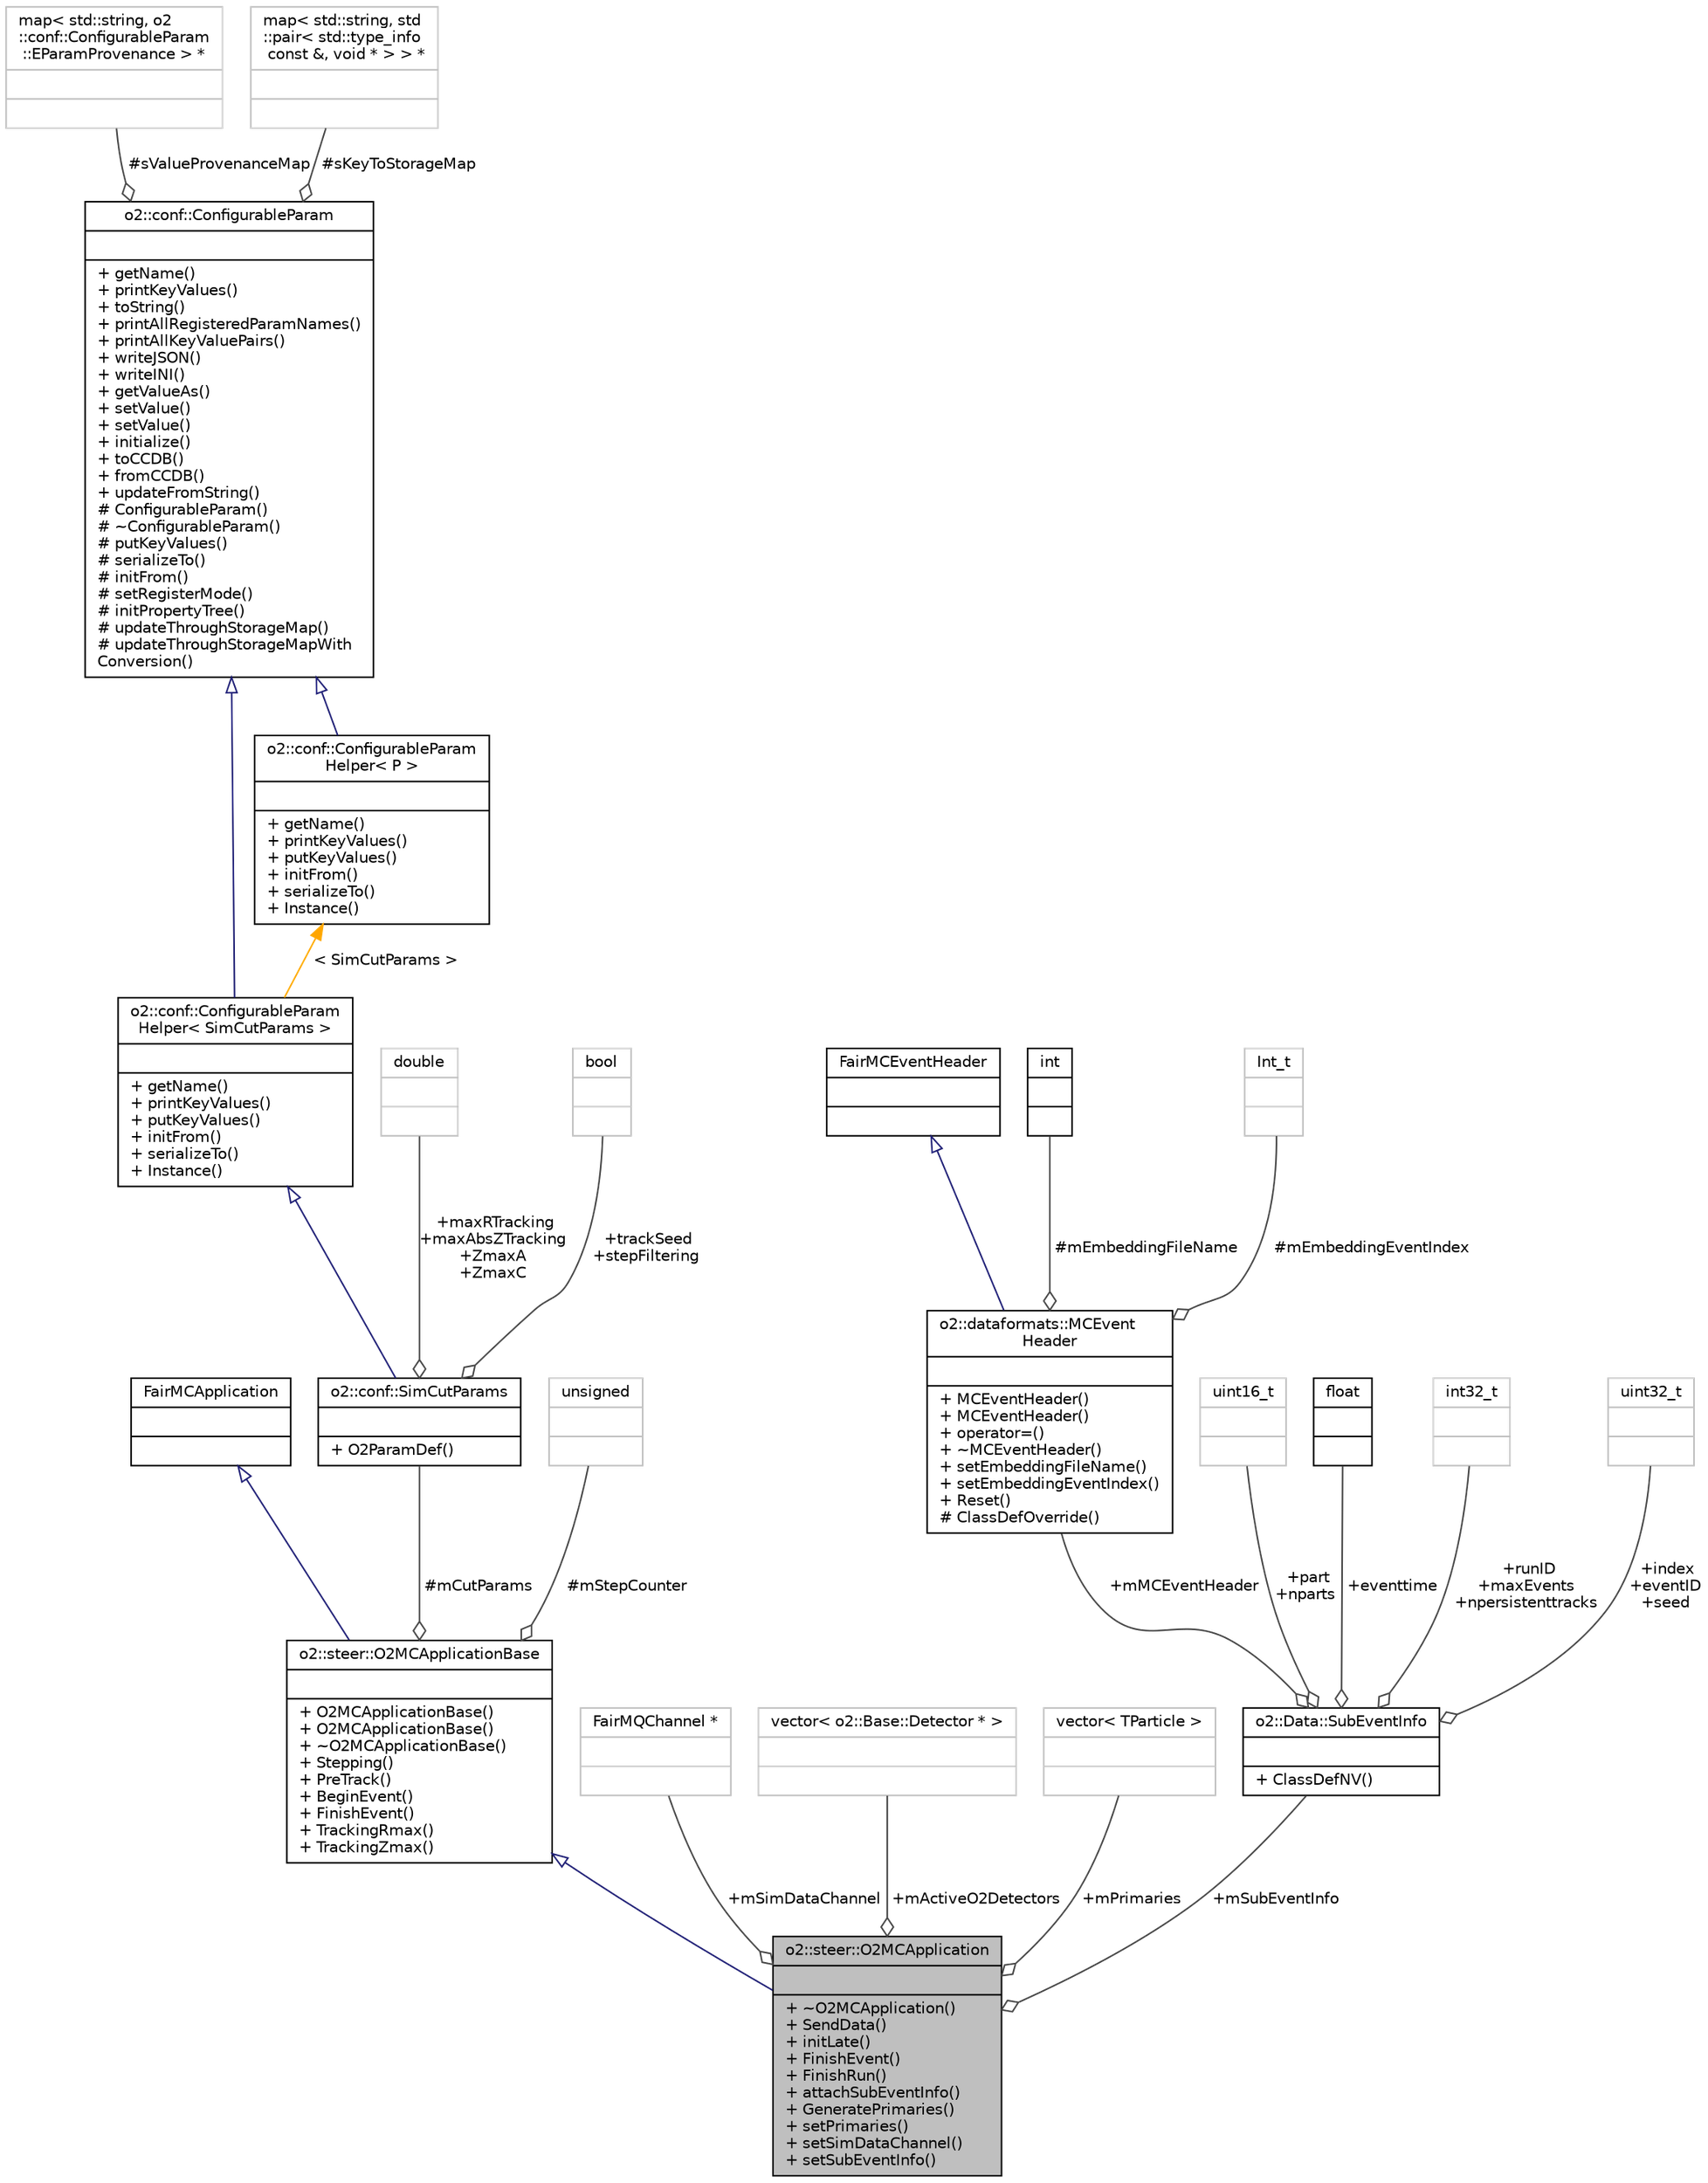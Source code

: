digraph "o2::steer::O2MCApplication"
{
 // INTERACTIVE_SVG=YES
  bgcolor="transparent";
  edge [fontname="Helvetica",fontsize="10",labelfontname="Helvetica",labelfontsize="10"];
  node [fontname="Helvetica",fontsize="10",shape=record];
  Node1 [label="{o2::steer::O2MCApplication\n||+ ~O2MCApplication()\l+ SendData()\l+ initLate()\l+ FinishEvent()\l+ FinishRun()\l+ attachSubEventInfo()\l+ GeneratePrimaries()\l+ setPrimaries()\l+ setSimDataChannel()\l+ setSubEventInfo()\l}",height=0.2,width=0.4,color="black", fillcolor="grey75", style="filled" fontcolor="black"];
  Node2 -> Node1 [dir="back",color="midnightblue",fontsize="10",style="solid",arrowtail="onormal",fontname="Helvetica"];
  Node2 [label="{o2::steer::O2MCApplicationBase\n||+ O2MCApplicationBase()\l+ O2MCApplicationBase()\l+ ~O2MCApplicationBase()\l+ Stepping()\l+ PreTrack()\l+ BeginEvent()\l+ FinishEvent()\l+ TrackingRmax()\l+ TrackingZmax()\l}",height=0.2,width=0.4,color="black",URL="$d8/d15/classo2_1_1steer_1_1O2MCApplicationBase.html"];
  Node3 -> Node2 [dir="back",color="midnightblue",fontsize="10",style="solid",arrowtail="onormal",fontname="Helvetica"];
  Node3 [label="{FairMCApplication\n||}",height=0.2,width=0.4,color="black",URL="$d8/def/classFairMCApplication.html"];
  Node4 -> Node2 [color="grey25",fontsize="10",style="solid",label=" #mCutParams" ,arrowhead="odiamond",fontname="Helvetica"];
  Node4 [label="{o2::conf::SimCutParams\n||+ O2ParamDef()\l}",height=0.2,width=0.4,color="black",URL="$d7/d2f/structo2_1_1conf_1_1SimCutParams.html"];
  Node5 -> Node4 [dir="back",color="midnightblue",fontsize="10",style="solid",arrowtail="onormal",fontname="Helvetica"];
  Node5 [label="{o2::conf::ConfigurableParam\lHelper\< SimCutParams \>\n||+ getName()\l+ printKeyValues()\l+ putKeyValues()\l+ initFrom()\l+ serializeTo()\l+ Instance()\l}",height=0.2,width=0.4,color="black",URL="$d7/d50/classo2_1_1conf_1_1ConfigurableParamHelper.html"];
  Node6 -> Node5 [dir="back",color="midnightblue",fontsize="10",style="solid",arrowtail="onormal",fontname="Helvetica"];
  Node6 [label="{o2::conf::ConfigurableParam\n||+ getName()\l+ printKeyValues()\l+ toString()\l+ printAllRegisteredParamNames()\l+ printAllKeyValuePairs()\l+ writeJSON()\l+ writeINI()\l+ getValueAs()\l+ setValue()\l+ setValue()\l+ initialize()\l+ toCCDB()\l+ fromCCDB()\l+ updateFromString()\l# ConfigurableParam()\l# ~ConfigurableParam()\l# putKeyValues()\l# serializeTo()\l# initFrom()\l# setRegisterMode()\l# initPropertyTree()\l# updateThroughStorageMap()\l# updateThroughStorageMapWith\lConversion()\l}",height=0.2,width=0.4,color="black",URL="$d6/d14/classo2_1_1conf_1_1ConfigurableParam.html"];
  Node7 -> Node6 [color="grey25",fontsize="10",style="solid",label=" #sValueProvenanceMap" ,arrowhead="odiamond",fontname="Helvetica"];
  Node7 [label="{map\< std::string, o2\l::conf::ConfigurableParam\l::EParamProvenance \> *\n||}",height=0.2,width=0.4,color="grey75"];
  Node8 -> Node6 [color="grey25",fontsize="10",style="solid",label=" #sKeyToStorageMap" ,arrowhead="odiamond",fontname="Helvetica"];
  Node8 [label="{map\< std::string, std\l::pair\< std::type_info\l const &, void * \> \> *\n||}",height=0.2,width=0.4,color="grey75"];
  Node9 -> Node5 [dir="back",color="orange",fontsize="10",style="solid",label=" \< SimCutParams \>" ,fontname="Helvetica"];
  Node9 [label="{o2::conf::ConfigurableParam\lHelper\< P \>\n||+ getName()\l+ printKeyValues()\l+ putKeyValues()\l+ initFrom()\l+ serializeTo()\l+ Instance()\l}",height=0.2,width=0.4,color="black",URL="$d7/d50/classo2_1_1conf_1_1ConfigurableParamHelper.html"];
  Node6 -> Node9 [dir="back",color="midnightblue",fontsize="10",style="solid",arrowtail="onormal",fontname="Helvetica"];
  Node10 -> Node4 [color="grey25",fontsize="10",style="solid",label=" +maxRTracking\n+maxAbsZTracking\n+ZmaxA\n+ZmaxC" ,arrowhead="odiamond",fontname="Helvetica"];
  Node10 [label="{double\n||}",height=0.2,width=0.4,color="grey75"];
  Node11 -> Node4 [color="grey25",fontsize="10",style="solid",label=" +trackSeed\n+stepFiltering" ,arrowhead="odiamond",fontname="Helvetica"];
  Node11 [label="{bool\n||}",height=0.2,width=0.4,color="grey75"];
  Node12 -> Node2 [color="grey25",fontsize="10",style="solid",label=" #mStepCounter" ,arrowhead="odiamond",fontname="Helvetica"];
  Node12 [label="{unsigned\n||}",height=0.2,width=0.4,color="grey75"];
  Node13 -> Node1 [color="grey25",fontsize="10",style="solid",label=" +mSimDataChannel" ,arrowhead="odiamond",fontname="Helvetica"];
  Node13 [label="{FairMQChannel *\n||}",height=0.2,width=0.4,color="grey75"];
  Node14 -> Node1 [color="grey25",fontsize="10",style="solid",label=" +mActiveO2Detectors" ,arrowhead="odiamond",fontname="Helvetica"];
  Node14 [label="{vector\< o2::Base::Detector * \>\n||}",height=0.2,width=0.4,color="grey75"];
  Node15 -> Node1 [color="grey25",fontsize="10",style="solid",label=" +mPrimaries" ,arrowhead="odiamond",fontname="Helvetica"];
  Node15 [label="{vector\< TParticle \>\n||}",height=0.2,width=0.4,color="grey75"];
  Node16 -> Node1 [color="grey25",fontsize="10",style="solid",label=" +mSubEventInfo" ,arrowhead="odiamond",fontname="Helvetica"];
  Node16 [label="{o2::Data::SubEventInfo\n||+ ClassDefNV()\l}",height=0.2,width=0.4,color="black",URL="$d8/dff/structo2_1_1Data_1_1SubEventInfo.html"];
  Node17 -> Node16 [color="grey25",fontsize="10",style="solid",label=" +mMCEventHeader" ,arrowhead="odiamond",fontname="Helvetica"];
  Node17 [label="{o2::dataformats::MCEvent\lHeader\n||+ MCEventHeader()\l+ MCEventHeader()\l+ operator=()\l+ ~MCEventHeader()\l+ setEmbeddingFileName()\l+ setEmbeddingEventIndex()\l+ Reset()\l# ClassDefOverride()\l}",height=0.2,width=0.4,color="black",URL="$d4/db1/classo2_1_1dataformats_1_1MCEventHeader.html"];
  Node18 -> Node17 [dir="back",color="midnightblue",fontsize="10",style="solid",arrowtail="onormal",fontname="Helvetica"];
  Node18 [label="{FairMCEventHeader\n||}",height=0.2,width=0.4,color="black",URL="$dd/d8f/classFairMCEventHeader.html"];
  Node19 -> Node17 [color="grey25",fontsize="10",style="solid",label=" #mEmbeddingFileName" ,arrowhead="odiamond",fontname="Helvetica"];
  Node19 [label="{int\n||}",height=0.2,width=0.4,color="black",URL="$d1/da0/classint.html"];
  Node20 -> Node17 [color="grey25",fontsize="10",style="solid",label=" #mEmbeddingEventIndex" ,arrowhead="odiamond",fontname="Helvetica"];
  Node20 [label="{Int_t\n||}",height=0.2,width=0.4,color="grey75"];
  Node21 -> Node16 [color="grey25",fontsize="10",style="solid",label=" +part\n+nparts" ,arrowhead="odiamond",fontname="Helvetica"];
  Node21 [label="{uint16_t\n||}",height=0.2,width=0.4,color="grey75"];
  Node22 -> Node16 [color="grey25",fontsize="10",style="solid",label=" +eventtime" ,arrowhead="odiamond",fontname="Helvetica"];
  Node22 [label="{float\n||}",height=0.2,width=0.4,color="black",URL="$d4/dc3/classfloat.html"];
  Node23 -> Node16 [color="grey25",fontsize="10",style="solid",label=" +runID\n+maxEvents\n+npersistenttracks" ,arrowhead="odiamond",fontname="Helvetica"];
  Node23 [label="{int32_t\n||}",height=0.2,width=0.4,color="grey75"];
  Node24 -> Node16 [color="grey25",fontsize="10",style="solid",label=" +index\n+eventID\n+seed" ,arrowhead="odiamond",fontname="Helvetica"];
  Node24 [label="{uint32_t\n||}",height=0.2,width=0.4,color="grey75"];
}
